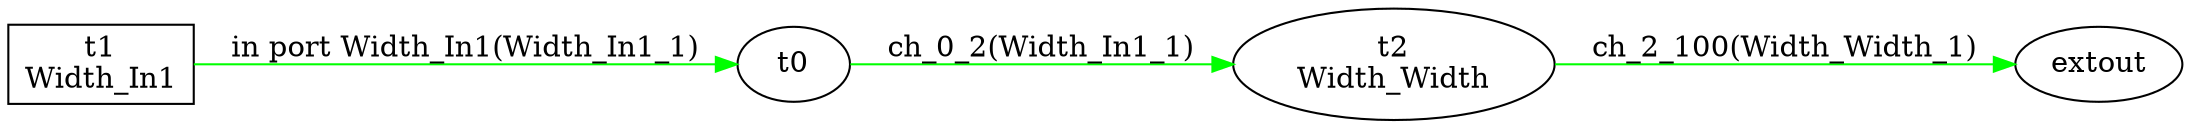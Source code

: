 digraph csp {
	graph [rankdir=LR];
	Width_Width	 [label="t2\nWidth_Width"];
	t0 -> Width_Width	 [color=green,
		label="ch_0_2(Width_In1_1)"];
	extout	 [label=extout];
	Width_In1	 [label="t1\nWidth_In1",
		shape=box];
	Width_In1 -> t0	 [color=green,
		label="in port Width_In1(Width_In1_1)"];
	Width_Width -> extout	 [color=green,
		label="ch_2_100(Width_Width_1)"];
}
